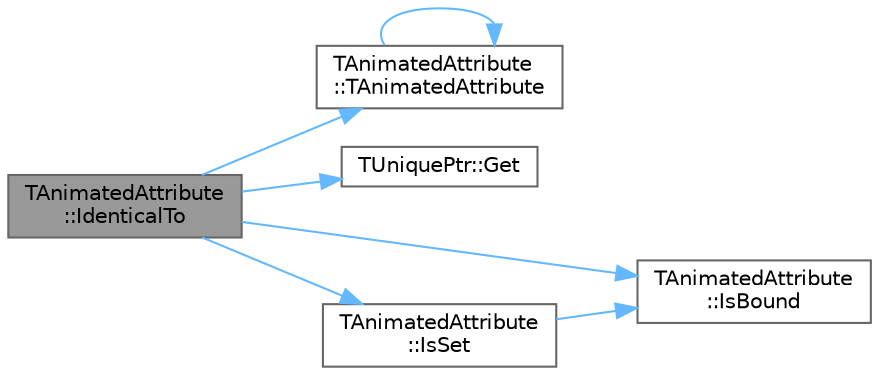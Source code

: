 digraph "TAnimatedAttribute::IdenticalTo"
{
 // INTERACTIVE_SVG=YES
 // LATEX_PDF_SIZE
  bgcolor="transparent";
  edge [fontname=Helvetica,fontsize=10,labelfontname=Helvetica,labelfontsize=10];
  node [fontname=Helvetica,fontsize=10,shape=box,height=0.2,width=0.4];
  rankdir="LR";
  Node1 [id="Node000001",label="TAnimatedAttribute\l::IdenticalTo",height=0.2,width=0.4,color="gray40", fillcolor="grey60", style="filled", fontcolor="black",tooltip="Is this attribute identical to another TAnimationAttribute."];
  Node1 -> Node2 [id="edge1_Node000001_Node000002",color="steelblue1",style="solid",tooltip=" "];
  Node2 [id="Node000002",label="TAnimatedAttribute\l::TAnimatedAttribute",height=0.2,width=0.4,color="grey40", fillcolor="white", style="filled",URL="$d3/d6c/classTAnimatedAttribute.html#a34352eaaa66cee06e6d27331639731cb",tooltip=" "];
  Node2 -> Node2 [id="edge2_Node000002_Node000002",color="steelblue1",style="solid",tooltip=" "];
  Node1 -> Node3 [id="edge3_Node000001_Node000003",color="steelblue1",style="solid",tooltip=" "];
  Node3 [id="Node000003",label="TUniquePtr::Get",height=0.2,width=0.4,color="grey40", fillcolor="white", style="filled",URL="$d9/df6/classTUniquePtr.html#ade1b7311a6e6f410612d2f38bb010f8e",tooltip="Returns a pointer to the owned object without relinquishing ownership."];
  Node1 -> Node4 [id="edge4_Node000001_Node000004",color="steelblue1",style="solid",tooltip=" "];
  Node4 [id="Node000004",label="TAnimatedAttribute\l::IsBound",height=0.2,width=0.4,color="grey40", fillcolor="white", style="filled",URL="$d3/d6c/classTAnimatedAttribute.html#abe0667a7e9e432509ba6806620dce00d",tooltip="Checks to see if this attribute has a 'getter' function bound."];
  Node1 -> Node5 [id="edge5_Node000001_Node000005",color="steelblue1",style="solid",tooltip=" "];
  Node5 [id="Node000005",label="TAnimatedAttribute\l::IsSet",height=0.2,width=0.4,color="grey40", fillcolor="white", style="filled",URL="$d3/d6c/classTAnimatedAttribute.html#a4d4bf620cf4fc5fb637a3aca5231eea2",tooltip="Was this TAnimatedAttribute ever assigned?"];
  Node5 -> Node4 [id="edge6_Node000005_Node000004",color="steelblue1",style="solid",tooltip=" "];
}
